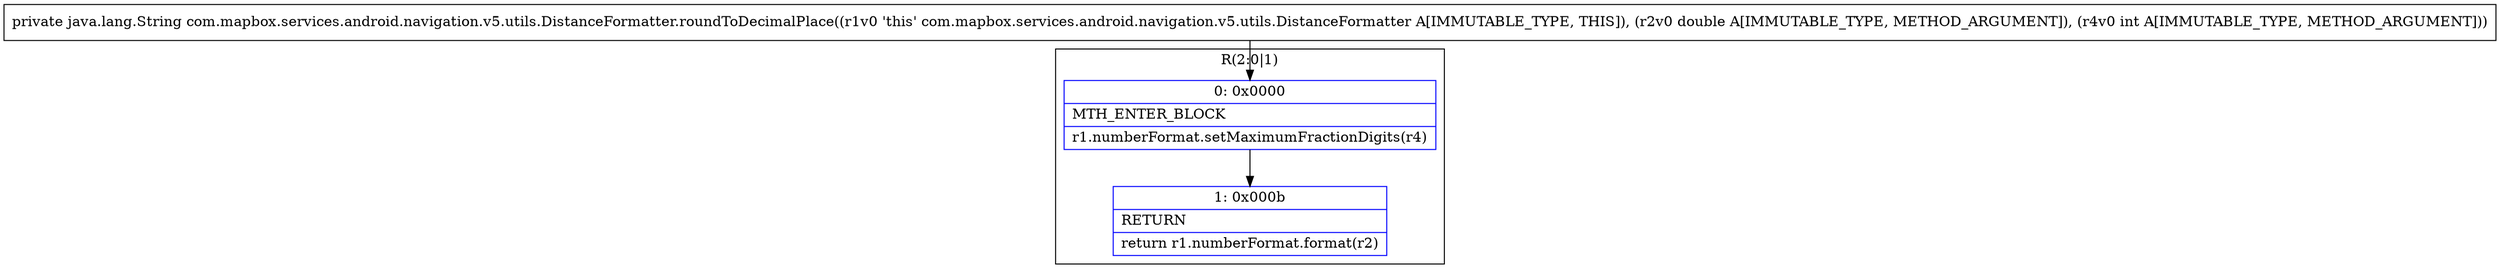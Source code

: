 digraph "CFG forcom.mapbox.services.android.navigation.v5.utils.DistanceFormatter.roundToDecimalPlace(DI)Ljava\/lang\/String;" {
subgraph cluster_Region_1565582766 {
label = "R(2:0|1)";
node [shape=record,color=blue];
Node_0 [shape=record,label="{0\:\ 0x0000|MTH_ENTER_BLOCK\l|r1.numberFormat.setMaximumFractionDigits(r4)\l}"];
Node_1 [shape=record,label="{1\:\ 0x000b|RETURN\l|return r1.numberFormat.format(r2)\l}"];
}
MethodNode[shape=record,label="{private java.lang.String com.mapbox.services.android.navigation.v5.utils.DistanceFormatter.roundToDecimalPlace((r1v0 'this' com.mapbox.services.android.navigation.v5.utils.DistanceFormatter A[IMMUTABLE_TYPE, THIS]), (r2v0 double A[IMMUTABLE_TYPE, METHOD_ARGUMENT]), (r4v0 int A[IMMUTABLE_TYPE, METHOD_ARGUMENT])) }"];
MethodNode -> Node_0;
Node_0 -> Node_1;
}

